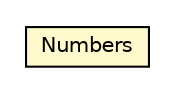 #!/usr/local/bin/dot
#
# Class diagram 
# Generated by UMLGraph version R5_6-24-gf6e263 (http://www.umlgraph.org/)
#

digraph G {
	edge [fontname="Helvetica",fontsize=10,labelfontname="Helvetica",labelfontsize=10];
	node [fontname="Helvetica",fontsize=10,shape=plaintext];
	nodesep=0.25;
	ranksep=0.5;
	// io.werval.util.Numbers
	c26367 [label=<<table title="io.werval.util.Numbers" border="0" cellborder="1" cellspacing="0" cellpadding="2" port="p" bgcolor="lemonChiffon" href="./Numbers.html">
		<tr><td><table border="0" cellspacing="0" cellpadding="1">
<tr><td align="center" balign="center"> Numbers </td></tr>
		</table></td></tr>
		</table>>, URL="./Numbers.html", fontname="Helvetica", fontcolor="black", fontsize=10.0];
}

